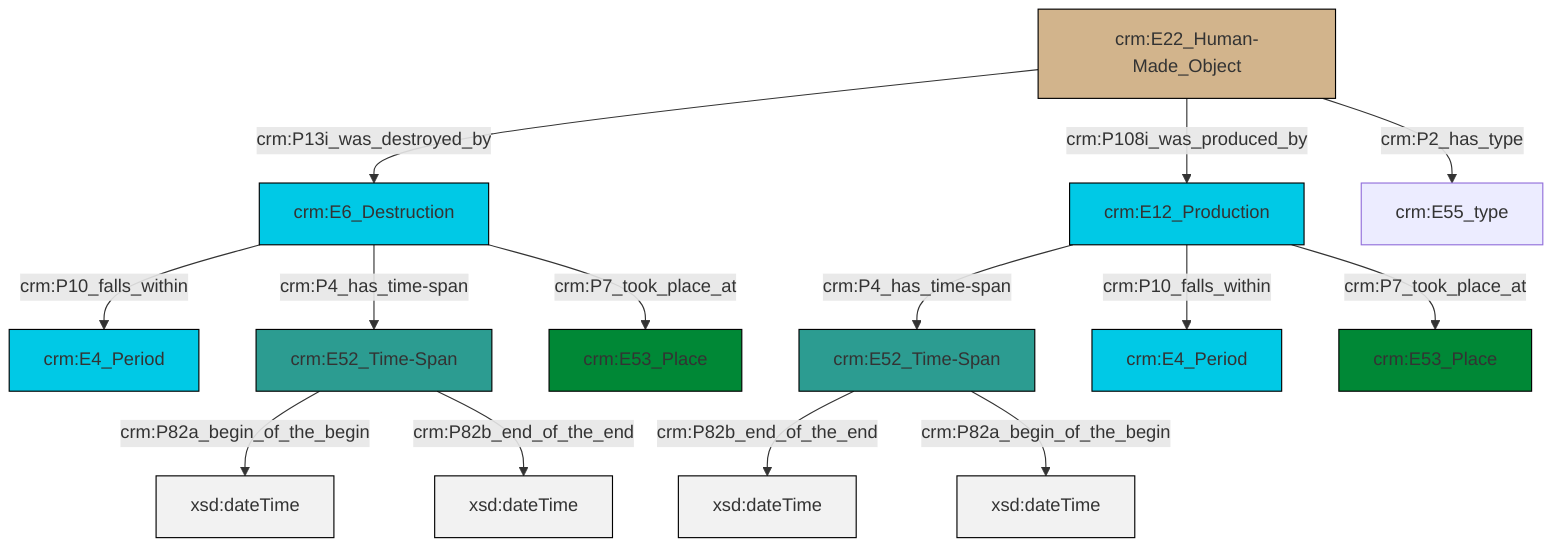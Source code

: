 graph TD
classDef Literal fill:#f2f2f2,stroke:#000000;
classDef CRM_Entity fill:#FFFFFF,stroke:#000000;
classDef Temporal_Entity fill:#00C9E6, stroke:#000000;
classDef Type fill:#E18312, stroke:#000000;
classDef Time-Span fill:#2C9C91, stroke:#000000;
classDef Appellation fill:#FFEB7F, stroke:#000000;
classDef Place fill:#008836, stroke:#000000;
classDef Persistent_Item fill:#B266B2, stroke:#000000;
classDef Conceptual_Object fill:#FFD700, stroke:#000000;
classDef Physical_Thing fill:#D2B48C, stroke:#000000;
classDef Actor fill:#f58aad, stroke:#000000;
classDef PC_Classes fill:#4ce600, stroke:#000000;
classDef Multi fill:#cccccc,stroke:#000000;

0["crm:E6_Destruction"]:::Temporal_Entity -->|crm:P10_falls_within| 1["crm:E4_Period"]:::Temporal_Entity
2["crm:E12_Production"]:::Temporal_Entity -->|crm:P4_has_time-span| 3["crm:E52_Time-Span"]:::Time-Span
7["crm:E52_Time-Span"]:::Time-Span -->|crm:P82a_begin_of_the_begin| 8[xsd:dateTime]:::Literal
3["crm:E52_Time-Span"]:::Time-Span -->|crm:P82b_end_of_the_end| 11[xsd:dateTime]:::Literal
9["crm:E22_Human-Made_Object"]:::Physical_Thing -->|crm:P13i_was_destroyed_by| 0["crm:E6_Destruction"]:::Temporal_Entity
0["crm:E6_Destruction"]:::Temporal_Entity -->|crm:P7_took_place_at| 5["crm:E53_Place"]:::Place
2["crm:E12_Production"]:::Temporal_Entity -->|crm:P10_falls_within| 13["crm:E4_Period"]:::Temporal_Entity
7["crm:E52_Time-Span"]:::Time-Span -->|crm:P82b_end_of_the_end| 17[xsd:dateTime]:::Literal
0["crm:E6_Destruction"]:::Temporal_Entity -->|crm:P4_has_time-span| 7["crm:E52_Time-Span"]:::Time-Span
9["crm:E22_Human-Made_Object"]:::Physical_Thing -->|crm:P2_has_type| 15["crm:E55_type"]:::Default
9["crm:E22_Human-Made_Object"]:::Physical_Thing -->|crm:P108i_was_produced_by| 2["crm:E12_Production"]:::Temporal_Entity
2["crm:E12_Production"]:::Temporal_Entity -->|crm:P7_took_place_at| 19["crm:E53_Place"]:::Place
3["crm:E52_Time-Span"]:::Time-Span -->|crm:P82a_begin_of_the_begin| 22[xsd:dateTime]:::Literal